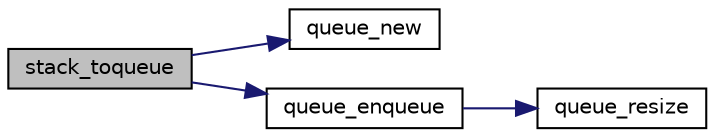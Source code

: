 digraph "stack_toqueue"
{
 // INTERACTIVE_SVG=YES
 // LATEX_PDF_SIZE
  edge [fontname="Helvetica",fontsize="10",labelfontname="Helvetica",labelfontsize="10"];
  node [fontname="Helvetica",fontsize="10",shape=record];
  rankdir="LR";
  Node69 [label="stack_toqueue",height=0.2,width=0.4,color="black", fillcolor="grey75", style="filled", fontcolor="black",tooltip=" "];
  Node69 -> Node70 [color="midnightblue",fontsize="10",style="solid",fontname="Helvetica"];
  Node70 [label="queue_new",height=0.2,width=0.4,color="black", fillcolor="white", style="filled",URL="$queue_8h.html#a217fbe3b1f9577519fd427b2dd1d3455",tooltip=" "];
  Node69 -> Node71 [color="midnightblue",fontsize="10",style="solid",fontname="Helvetica"];
  Node71 [label="queue_enqueue",height=0.2,width=0.4,color="black", fillcolor="white", style="filled",URL="$queue_8h.html#aaa5f0c1b3065281d9f8b89c7e3279ed9",tooltip=" "];
  Node71 -> Node72 [color="midnightblue",fontsize="10",style="solid",fontname="Helvetica"];
  Node72 [label="queue_resize",height=0.2,width=0.4,color="black", fillcolor="white", style="filled",URL="$queue_8h.html#a236935193aa854f0ce869da29662c949",tooltip=" "];
}
